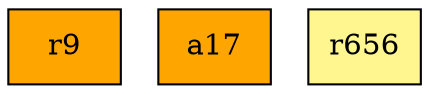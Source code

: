 digraph G {
rankdir=BT;ranksep="2.0";
"r9" [shape=record,fillcolor=orange,style=filled,label="{r9}"];
"a17" [shape=record,fillcolor=orange,style=filled,label="{a17}"];
"r656" [shape=record,fillcolor=khaki1,style=filled,label="{r656}"];
}